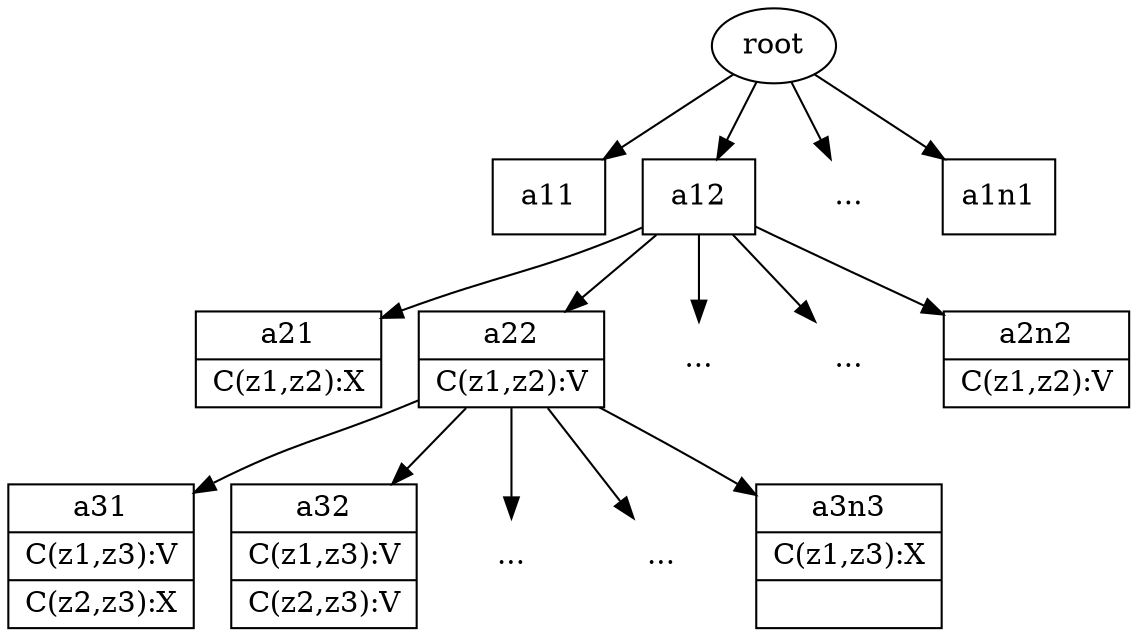 digraph G {
	root->a11;
	root->a12;
	root->dots1;
	root->a1n1
	a12->a21;
	a12->a22;
	a12->dots2;
	a12->dots3;
	a12->a2n2;
	a22->a31;
	a22->a32;
	a22->dots4;
	a22->dots5;
	a22->a3n3;
	a11[shape="record",label="a11"];
	a12[shape="record",label="a12"];
	dots1[shape="plaintext",label="..."];
	dots2[shape="plaintext",label="..."];
	dots3[shape="plaintext",label="..."];
	a1n1[shape="record", label="a1n1"];
	a21[shape="record",label="{a21|C(z1,z2):X}"];
	a22[shape="record", label="{a22|C(z1,z2):V}"];
	a2n2[shape="record", label="{a2n2|C(z1,z2):V}"];
	a31[shape="record",label="{a31|C(z1,z3):V|C(z2,z3):X}"];
	a32[shape="record", label="{a32|C(z1,z3):V|C(z2,z3):V}"];
	a3n3[shape="record", label="{a3n3|C(z1,z3):X|}"];
	dots4[shape="plaintext",label="..."];
	dots5[shape="plaintext",label="..."];
}
